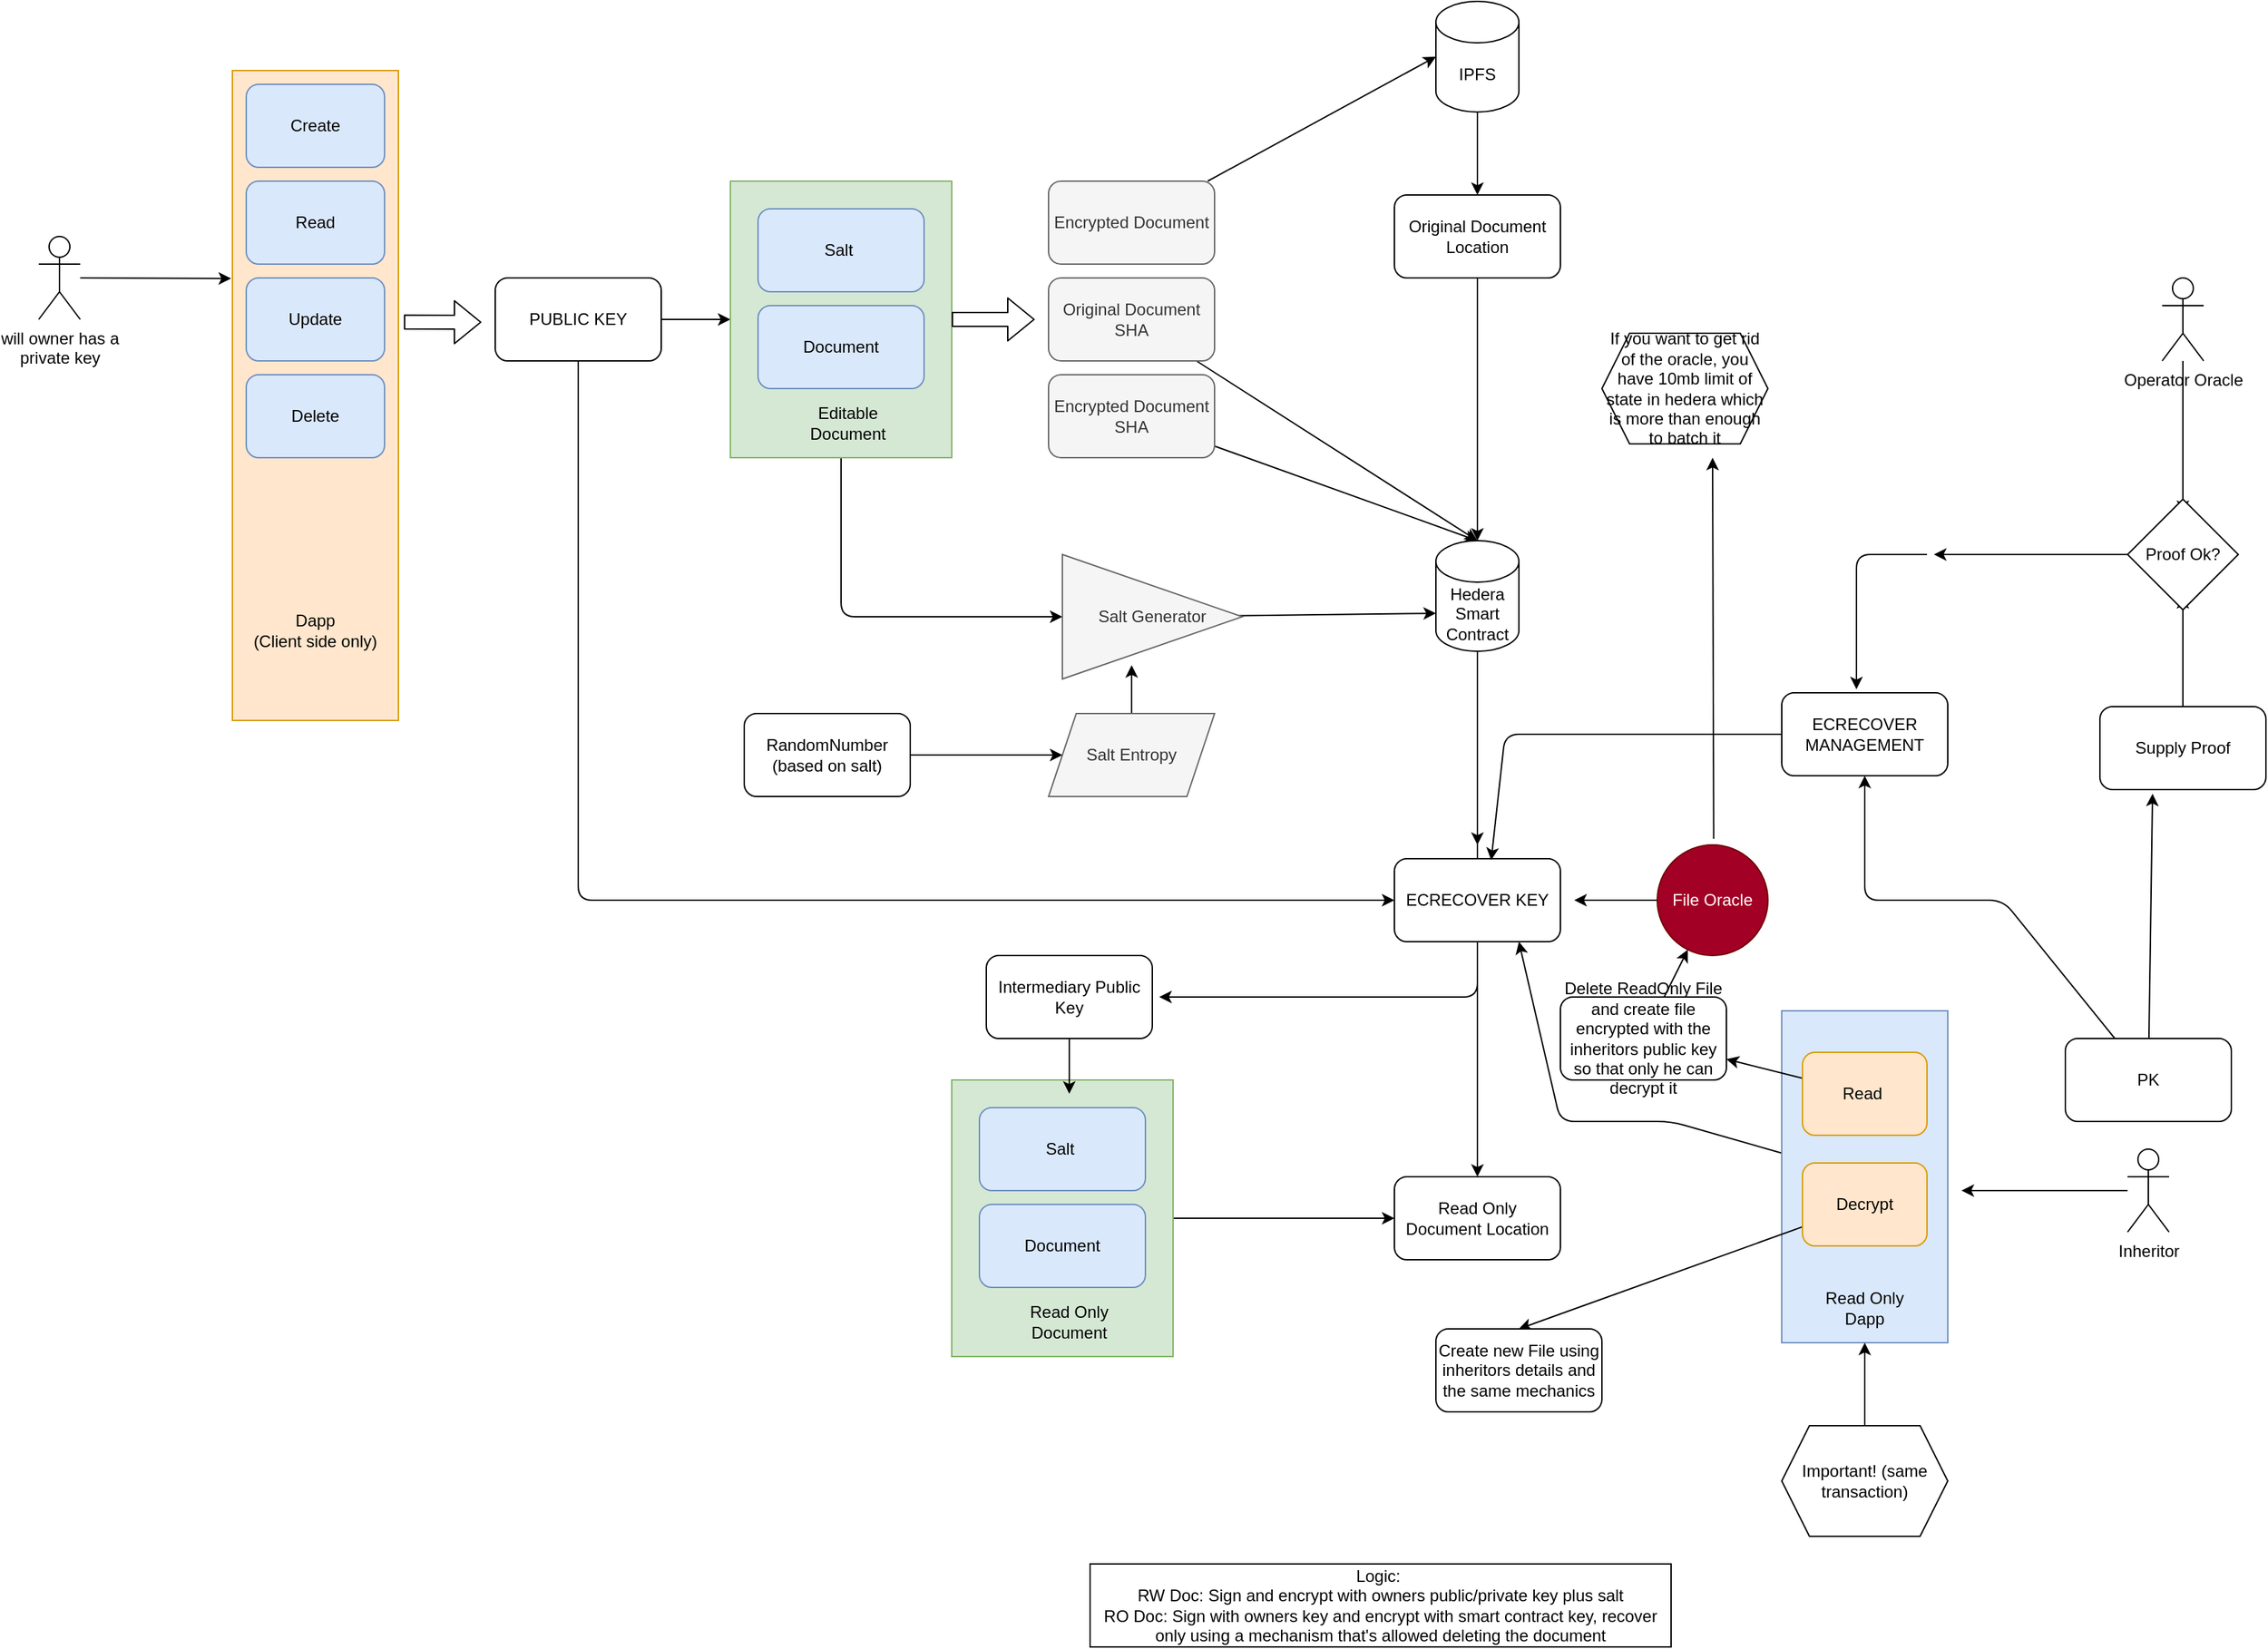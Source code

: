 <mxfile>
    <diagram id="q89DoZVDOIGkV0gUauLu" name="Page-1">
        <mxGraphModel dx="1165" dy="759" grid="1" gridSize="10" guides="1" tooltips="1" connect="1" arrows="1" fold="1" page="1" pageScale="1" pageWidth="827" pageHeight="1169" math="0" shadow="0">
            <root>
                <mxCell id="0"/>
                <mxCell id="1" parent="0"/>
                <mxCell id="10" style="edgeStyle=none;html=1;entryX=-0.008;entryY=0.32;entryDx=0;entryDy=0;entryPerimeter=0;" parent="1" source="2" target="4" edge="1">
                    <mxGeometry relative="1" as="geometry"/>
                </mxCell>
                <mxCell id="2" value="will owner has a &lt;br&gt;private key" style="shape=umlActor;verticalLabelPosition=bottom;verticalAlign=top;html=1;outlineConnect=0;" parent="1" vertex="1">
                    <mxGeometry x="60" y="240" width="30" height="60" as="geometry"/>
                </mxCell>
                <mxCell id="4" value="" style="rounded=0;whiteSpace=wrap;html=1;fillColor=#ffe6cc;strokeColor=#d79b00;" parent="1" vertex="1">
                    <mxGeometry x="200" y="120" width="120" height="470" as="geometry"/>
                </mxCell>
                <mxCell id="5" value="Create" style="rounded=1;whiteSpace=wrap;html=1;fillColor=#dae8fc;strokeColor=#6c8ebf;" parent="1" vertex="1">
                    <mxGeometry x="210" y="130" width="100" height="60" as="geometry"/>
                </mxCell>
                <mxCell id="6" value="Read" style="rounded=1;whiteSpace=wrap;html=1;fillColor=#dae8fc;strokeColor=#6c8ebf;" parent="1" vertex="1">
                    <mxGeometry x="210" y="200" width="100" height="60" as="geometry"/>
                </mxCell>
                <mxCell id="7" value="Update" style="rounded=1;whiteSpace=wrap;html=1;fillColor=#dae8fc;strokeColor=#6c8ebf;" parent="1" vertex="1">
                    <mxGeometry x="210" y="270" width="100" height="60" as="geometry"/>
                </mxCell>
                <mxCell id="8" value="Delete" style="rounded=1;whiteSpace=wrap;html=1;fillColor=#dae8fc;strokeColor=#6c8ebf;" parent="1" vertex="1">
                    <mxGeometry x="210" y="340" width="100" height="60" as="geometry"/>
                </mxCell>
                <mxCell id="9" value="Dapp &lt;br&gt;(Client side only)" style="text;html=1;strokeColor=none;fillColor=none;align=center;verticalAlign=middle;whiteSpace=wrap;rounded=0;" parent="1" vertex="1">
                    <mxGeometry x="210" y="510" width="100" height="30" as="geometry"/>
                </mxCell>
                <mxCell id="25" style="edgeStyle=none;html=1;entryX=0;entryY=0.5;entryDx=0;entryDy=0;" parent="1" source="13" target="19" edge="1">
                    <mxGeometry relative="1" as="geometry"/>
                </mxCell>
                <mxCell id="58" style="edgeStyle=none;html=1;entryX=0;entryY=0.5;entryDx=0;entryDy=0;" parent="1" source="13" target="59" edge="1">
                    <mxGeometry relative="1" as="geometry">
                        <mxPoint x="450" y="720" as="targetPoint"/>
                        <Array as="points">
                            <mxPoint x="450" y="720"/>
                        </Array>
                    </mxGeometry>
                </mxCell>
                <mxCell id="13" value="PUBLIC KEY" style="rounded=1;whiteSpace=wrap;html=1;" parent="1" vertex="1">
                    <mxGeometry x="390" y="270" width="120" height="60" as="geometry"/>
                </mxCell>
                <mxCell id="47" style="edgeStyle=none;html=1;entryX=0;entryY=0.5;entryDx=0;entryDy=0;" parent="1" source="19" target="42" edge="1">
                    <mxGeometry relative="1" as="geometry">
                        <Array as="points">
                            <mxPoint x="640" y="515"/>
                        </Array>
                    </mxGeometry>
                </mxCell>
                <mxCell id="19" value="" style="rounded=0;whiteSpace=wrap;html=1;fillColor=#d5e8d4;strokeColor=#82b366;" parent="1" vertex="1">
                    <mxGeometry x="560" y="200" width="160" height="200" as="geometry"/>
                </mxCell>
                <mxCell id="22" value="Salt&amp;nbsp;" style="rounded=1;whiteSpace=wrap;html=1;fillColor=#dae8fc;strokeColor=#6c8ebf;" parent="1" vertex="1">
                    <mxGeometry x="580" y="220" width="120" height="60" as="geometry"/>
                </mxCell>
                <mxCell id="23" value="Document" style="rounded=1;whiteSpace=wrap;html=1;fillColor=#dae8fc;strokeColor=#6c8ebf;" parent="1" vertex="1">
                    <mxGeometry x="580" y="290" width="120" height="60" as="geometry"/>
                </mxCell>
                <mxCell id="24" value="Editable Document" style="text;html=1;strokeColor=none;fillColor=none;align=center;verticalAlign=middle;whiteSpace=wrap;rounded=0;" parent="1" vertex="1">
                    <mxGeometry x="600" y="360" width="90" height="30" as="geometry"/>
                </mxCell>
                <mxCell id="35" style="edgeStyle=none;html=1;entryX=0;entryY=0.5;entryDx=0;entryDy=0;entryPerimeter=0;" parent="1" source="27" target="34" edge="1">
                    <mxGeometry relative="1" as="geometry"/>
                </mxCell>
                <mxCell id="27" value="Encrypted Document" style="rounded=1;whiteSpace=wrap;html=1;fillColor=#f5f5f5;fontColor=#333333;strokeColor=#666666;" parent="1" vertex="1">
                    <mxGeometry x="790" y="200" width="120" height="60" as="geometry"/>
                </mxCell>
                <mxCell id="40" style="edgeStyle=none;html=1;entryX=0.5;entryY=0;entryDx=0;entryDy=0;entryPerimeter=0;" parent="1" source="28" target="38" edge="1">
                    <mxGeometry relative="1" as="geometry"/>
                </mxCell>
                <mxCell id="28" value="Original Document SHA" style="rounded=1;whiteSpace=wrap;html=1;fillColor=#f5f5f5;fontColor=#333333;strokeColor=#666666;" parent="1" vertex="1">
                    <mxGeometry x="790" y="270" width="120" height="60" as="geometry"/>
                </mxCell>
                <mxCell id="41" style="edgeStyle=none;html=1;entryX=0.5;entryY=0;entryDx=0;entryDy=0;entryPerimeter=0;" parent="1" source="29" target="38" edge="1">
                    <mxGeometry relative="1" as="geometry"/>
                </mxCell>
                <mxCell id="29" value="Encrypted Document SHA" style="rounded=1;whiteSpace=wrap;html=1;fillColor=#f5f5f5;fontColor=#333333;strokeColor=#666666;" parent="1" vertex="1">
                    <mxGeometry x="790" y="340" width="120" height="60" as="geometry"/>
                </mxCell>
                <mxCell id="37" style="edgeStyle=none;html=1;entryX=0.5;entryY=0;entryDx=0;entryDy=0;" parent="1" source="34" target="36" edge="1">
                    <mxGeometry relative="1" as="geometry"/>
                </mxCell>
                <mxCell id="34" value="IPFS" style="shape=cylinder3;whiteSpace=wrap;html=1;boundedLbl=1;backgroundOutline=1;size=15;" parent="1" vertex="1">
                    <mxGeometry x="1070" y="70" width="60" height="80" as="geometry"/>
                </mxCell>
                <mxCell id="39" style="edgeStyle=none;html=1;entryX=0.5;entryY=0;entryDx=0;entryDy=0;entryPerimeter=0;" parent="1" source="36" target="38" edge="1">
                    <mxGeometry relative="1" as="geometry"/>
                </mxCell>
                <mxCell id="36" value="Original Document Location" style="rounded=1;whiteSpace=wrap;html=1;" parent="1" vertex="1">
                    <mxGeometry x="1040" y="210" width="120" height="60" as="geometry"/>
                </mxCell>
                <mxCell id="60" style="edgeStyle=none;html=1;" parent="1" source="38" edge="1">
                    <mxGeometry relative="1" as="geometry">
                        <mxPoint x="1100" y="680" as="targetPoint"/>
                    </mxGeometry>
                </mxCell>
                <mxCell id="71" style="edgeStyle=none;html=1;" parent="1" source="38" target="64" edge="1">
                    <mxGeometry relative="1" as="geometry"/>
                </mxCell>
                <mxCell id="38" value="Hedera Smart Contract" style="shape=cylinder3;whiteSpace=wrap;html=1;boundedLbl=1;backgroundOutline=1;size=15;" parent="1" vertex="1">
                    <mxGeometry x="1070" y="460" width="60" height="80" as="geometry"/>
                </mxCell>
                <mxCell id="43" style="edgeStyle=none;html=1;entryX=0;entryY=0;entryDx=0;entryDy=52.5;entryPerimeter=0;" parent="1" source="42" target="38" edge="1">
                    <mxGeometry relative="1" as="geometry"/>
                </mxCell>
                <mxCell id="42" value="Salt Generator" style="triangle;whiteSpace=wrap;html=1;fillColor=#f5f5f5;fontColor=#333333;strokeColor=#666666;" parent="1" vertex="1">
                    <mxGeometry x="800" y="470" width="130" height="90" as="geometry"/>
                </mxCell>
                <mxCell id="46" value="" style="shape=flexArrow;endArrow=classic;html=1;exitX=1;exitY=0.5;exitDx=0;exitDy=0;" parent="1" source="19" edge="1">
                    <mxGeometry width="50" height="50" relative="1" as="geometry">
                        <mxPoint x="710" y="610" as="sourcePoint"/>
                        <mxPoint x="780" y="300" as="targetPoint"/>
                    </mxGeometry>
                </mxCell>
                <mxCell id="49" style="edgeStyle=none;html=1;entryX=0.385;entryY=0.889;entryDx=0;entryDy=0;entryPerimeter=0;" parent="1" source="48" target="42" edge="1">
                    <mxGeometry relative="1" as="geometry"/>
                </mxCell>
                <mxCell id="48" value="Salt Entropy" style="shape=parallelogram;perimeter=parallelogramPerimeter;whiteSpace=wrap;html=1;fixedSize=1;fillColor=#f5f5f5;fontColor=#333333;strokeColor=#666666;" parent="1" vertex="1">
                    <mxGeometry x="790" y="585" width="120" height="60" as="geometry"/>
                </mxCell>
                <mxCell id="66" style="edgeStyle=none;html=1;entryX=0;entryY=0.5;entryDx=0;entryDy=0;" parent="1" source="53" target="64" edge="1">
                    <mxGeometry relative="1" as="geometry"/>
                </mxCell>
                <mxCell id="53" value="" style="rounded=0;whiteSpace=wrap;html=1;fillColor=#d5e8d4;strokeColor=#82b366;" parent="1" vertex="1">
                    <mxGeometry x="720" y="850" width="160" height="200" as="geometry"/>
                </mxCell>
                <mxCell id="54" value="Salt&amp;nbsp;" style="rounded=1;whiteSpace=wrap;html=1;fillColor=#dae8fc;strokeColor=#6c8ebf;" parent="1" vertex="1">
                    <mxGeometry x="740" y="870" width="120" height="60" as="geometry"/>
                </mxCell>
                <mxCell id="55" value="Document" style="rounded=1;whiteSpace=wrap;html=1;fillColor=#dae8fc;strokeColor=#6c8ebf;" parent="1" vertex="1">
                    <mxGeometry x="740" y="940" width="120" height="60" as="geometry"/>
                </mxCell>
                <mxCell id="56" value="Read Only Document" style="text;html=1;strokeColor=none;fillColor=none;align=center;verticalAlign=middle;whiteSpace=wrap;rounded=0;" parent="1" vertex="1">
                    <mxGeometry x="760" y="1010" width="90" height="30" as="geometry"/>
                </mxCell>
                <mxCell id="57" value="" style="shape=flexArrow;endArrow=classic;html=1;exitX=1.033;exitY=0.387;exitDx=0;exitDy=0;exitPerimeter=0;" parent="1" source="4" edge="1">
                    <mxGeometry width="50" height="50" relative="1" as="geometry">
                        <mxPoint x="610" y="640" as="sourcePoint"/>
                        <mxPoint x="380" y="302" as="targetPoint"/>
                    </mxGeometry>
                </mxCell>
                <mxCell id="62" style="edgeStyle=none;html=1;" parent="1" source="59" edge="1">
                    <mxGeometry relative="1" as="geometry">
                        <mxPoint x="870" y="790" as="targetPoint"/>
                        <Array as="points">
                            <mxPoint x="1100" y="790"/>
                        </Array>
                    </mxGeometry>
                </mxCell>
                <mxCell id="59" value="ECRECOVER KEY" style="rounded=1;whiteSpace=wrap;html=1;" parent="1" vertex="1">
                    <mxGeometry x="1040" y="690" width="120" height="60" as="geometry"/>
                </mxCell>
                <mxCell id="63" style="edgeStyle=none;html=1;entryX=0.531;entryY=0.05;entryDx=0;entryDy=0;entryPerimeter=0;" parent="1" source="61" target="53" edge="1">
                    <mxGeometry relative="1" as="geometry"/>
                </mxCell>
                <mxCell id="61" value="Intermediary Public Key" style="rounded=1;whiteSpace=wrap;html=1;" parent="1" vertex="1">
                    <mxGeometry x="745" y="760" width="120" height="60" as="geometry"/>
                </mxCell>
                <mxCell id="64" value="Read Only &lt;br&gt;Document Location" style="rounded=1;whiteSpace=wrap;html=1;" parent="1" vertex="1">
                    <mxGeometry x="1040" y="920" width="120" height="60" as="geometry"/>
                </mxCell>
                <mxCell id="70" style="edgeStyle=none;html=1;" parent="1" source="69" edge="1">
                    <mxGeometry relative="1" as="geometry">
                        <mxPoint x="1170" y="720" as="targetPoint"/>
                    </mxGeometry>
                </mxCell>
                <mxCell id="104" style="edgeStyle=none;html=1;exitX=0.51;exitY=-0.055;exitDx=0;exitDy=0;exitPerimeter=0;" parent="1" source="69" edge="1">
                    <mxGeometry relative="1" as="geometry">
                        <mxPoint x="1270" y="400" as="targetPoint"/>
                    </mxGeometry>
                </mxCell>
                <mxCell id="69" value="File Oracle" style="ellipse;whiteSpace=wrap;html=1;aspect=fixed;fillColor=#a20025;fontColor=#ffffff;strokeColor=#6F0000;" parent="1" vertex="1">
                    <mxGeometry x="1230" y="680" width="80" height="80" as="geometry"/>
                </mxCell>
                <mxCell id="78" style="edgeStyle=none;html=1;entryX=0.75;entryY=1;entryDx=0;entryDy=0;" parent="1" source="72" target="59" edge="1">
                    <mxGeometry relative="1" as="geometry">
                        <Array as="points">
                            <mxPoint x="1240" y="880"/>
                            <mxPoint x="1160" y="880"/>
                        </Array>
                    </mxGeometry>
                </mxCell>
                <mxCell id="72" value="" style="rounded=0;whiteSpace=wrap;html=1;fillColor=#dae8fc;strokeColor=#6c8ebf;" parent="1" vertex="1">
                    <mxGeometry x="1320" y="800" width="120" height="240" as="geometry"/>
                </mxCell>
                <mxCell id="73" value="Read Only Dapp" style="text;html=1;strokeColor=none;fillColor=none;align=center;verticalAlign=middle;whiteSpace=wrap;rounded=0;" parent="1" vertex="1">
                    <mxGeometry x="1350" y="1000" width="60" height="30" as="geometry"/>
                </mxCell>
                <mxCell id="96" style="edgeStyle=none;html=1;" parent="1" source="74" target="95" edge="1">
                    <mxGeometry relative="1" as="geometry"/>
                </mxCell>
                <mxCell id="74" value="Read&amp;nbsp;" style="rounded=1;whiteSpace=wrap;html=1;fillColor=#ffe6cc;strokeColor=#d79b00;" parent="1" vertex="1">
                    <mxGeometry x="1335" y="830" width="90" height="60" as="geometry"/>
                </mxCell>
                <mxCell id="99" style="edgeStyle=none;html=1;entryX=0.5;entryY=0;entryDx=0;entryDy=0;" parent="1" source="75" target="98" edge="1">
                    <mxGeometry relative="1" as="geometry"/>
                </mxCell>
                <mxCell id="75" value="Decrypt" style="rounded=1;whiteSpace=wrap;html=1;fillColor=#ffe6cc;strokeColor=#d79b00;" parent="1" vertex="1">
                    <mxGeometry x="1335" y="910" width="90" height="60" as="geometry"/>
                </mxCell>
                <mxCell id="79" style="edgeStyle=none;html=1;" parent="1" source="76" edge="1">
                    <mxGeometry relative="1" as="geometry">
                        <mxPoint x="1450" y="930" as="targetPoint"/>
                    </mxGeometry>
                </mxCell>
                <mxCell id="76" value="Inheritor" style="shape=umlActor;verticalLabelPosition=bottom;verticalAlign=top;html=1;outlineConnect=0;" parent="1" vertex="1">
                    <mxGeometry x="1570" y="900" width="30" height="60" as="geometry"/>
                </mxCell>
                <mxCell id="83" style="edgeStyle=none;html=1;entryX=0.5;entryY=1;entryDx=0;entryDy=0;" parent="1" source="80" target="81" edge="1">
                    <mxGeometry relative="1" as="geometry">
                        <Array as="points">
                            <mxPoint x="1480" y="720"/>
                            <mxPoint x="1380" y="720"/>
                        </Array>
                    </mxGeometry>
                </mxCell>
                <mxCell id="89" style="edgeStyle=none;html=1;entryX=0.317;entryY=1.05;entryDx=0;entryDy=0;entryPerimeter=0;" parent="1" source="80" target="88" edge="1">
                    <mxGeometry relative="1" as="geometry"/>
                </mxCell>
                <mxCell id="80" value="PK" style="rounded=1;whiteSpace=wrap;html=1;" parent="1" vertex="1">
                    <mxGeometry x="1525" y="820" width="120" height="60" as="geometry"/>
                </mxCell>
                <mxCell id="82" style="edgeStyle=none;html=1;entryX=0.583;entryY=0.017;entryDx=0;entryDy=0;entryPerimeter=0;" parent="1" source="81" target="59" edge="1">
                    <mxGeometry relative="1" as="geometry">
                        <Array as="points">
                            <mxPoint x="1120" y="600"/>
                        </Array>
                    </mxGeometry>
                </mxCell>
                <mxCell id="81" value="ECRECOVER MANAGEMENT" style="rounded=1;whiteSpace=wrap;html=1;" parent="1" vertex="1">
                    <mxGeometry x="1320" y="570" width="120" height="60" as="geometry"/>
                </mxCell>
                <mxCell id="86" style="edgeStyle=none;html=1;" parent="1" source="85" edge="1">
                    <mxGeometry relative="1" as="geometry">
                        <mxPoint x="1610" y="440" as="targetPoint"/>
                    </mxGeometry>
                </mxCell>
                <mxCell id="85" value="Operator Oracle" style="shape=umlActor;verticalLabelPosition=bottom;verticalAlign=top;html=1;outlineConnect=0;" parent="1" vertex="1">
                    <mxGeometry x="1595" y="270" width="30" height="60" as="geometry"/>
                </mxCell>
                <mxCell id="90" style="edgeStyle=none;html=1;entryX=0.5;entryY=1;entryDx=0;entryDy=0;" parent="1" source="88" edge="1">
                    <mxGeometry relative="1" as="geometry">
                        <mxPoint x="1610" y="500" as="targetPoint"/>
                    </mxGeometry>
                </mxCell>
                <mxCell id="88" value="Supply Proof" style="rounded=1;whiteSpace=wrap;html=1;" parent="1" vertex="1">
                    <mxGeometry x="1550" y="580" width="120" height="60" as="geometry"/>
                </mxCell>
                <mxCell id="93" style="edgeStyle=none;html=1;" parent="1" source="91" edge="1">
                    <mxGeometry relative="1" as="geometry">
                        <mxPoint x="1430" y="470" as="targetPoint"/>
                    </mxGeometry>
                </mxCell>
                <mxCell id="91" value="Proof Ok?" style="rhombus;whiteSpace=wrap;html=1;" parent="1" vertex="1">
                    <mxGeometry x="1570" y="430" width="80" height="80" as="geometry"/>
                </mxCell>
                <mxCell id="94" style="edgeStyle=none;html=1;entryX=0.45;entryY=-0.042;entryDx=0;entryDy=0;entryPerimeter=0;" parent="1" target="81" edge="1">
                    <mxGeometry relative="1" as="geometry">
                        <Array as="points">
                            <mxPoint x="1374" y="470"/>
                        </Array>
                        <mxPoint x="1425" y="470" as="sourcePoint"/>
                    </mxGeometry>
                </mxCell>
                <mxCell id="97" style="edgeStyle=none;html=1;" parent="1" source="95" target="69" edge="1">
                    <mxGeometry relative="1" as="geometry"/>
                </mxCell>
                <mxCell id="95" value="Delete ReadOnly File&lt;br&gt;and create file encrypted with the inheritors public key so that only he can decrypt it" style="rounded=1;whiteSpace=wrap;html=1;" parent="1" vertex="1">
                    <mxGeometry x="1160" y="790" width="120" height="60" as="geometry"/>
                </mxCell>
                <mxCell id="98" value="Create new File using inheritors details and the same mechanics" style="rounded=1;whiteSpace=wrap;html=1;" parent="1" vertex="1">
                    <mxGeometry x="1070" y="1030" width="120" height="60" as="geometry"/>
                </mxCell>
                <mxCell id="101" style="edgeStyle=none;html=1;entryX=0.5;entryY=1;entryDx=0;entryDy=0;" parent="1" source="100" target="72" edge="1">
                    <mxGeometry relative="1" as="geometry"/>
                </mxCell>
                <mxCell id="100" value="Important! (same transaction)" style="shape=hexagon;perimeter=hexagonPerimeter2;whiteSpace=wrap;html=1;fixedSize=1;" parent="1" vertex="1">
                    <mxGeometry x="1320" y="1100" width="120" height="80" as="geometry"/>
                </mxCell>
                <mxCell id="102" value="Logic:&amp;nbsp;&lt;br&gt;RW Doc: Sign and encrypt with owners public/private key plus salt&lt;br&gt;RO Doc: Sign with owners key and encrypt with smart contract key, recover only using a mechanism that's allowed deleting the document" style="rounded=0;whiteSpace=wrap;html=1;" parent="1" vertex="1">
                    <mxGeometry x="820" y="1200" width="420" height="60" as="geometry"/>
                </mxCell>
                <mxCell id="103" value="If you want to get rid of the oracle, you have 10mb limit of state in hedera which is more than enough to batch it" style="shape=hexagon;perimeter=hexagonPerimeter2;whiteSpace=wrap;html=1;fixedSize=1;" parent="1" vertex="1">
                    <mxGeometry x="1190" y="310" width="120" height="80" as="geometry"/>
                </mxCell>
                <mxCell id="106" style="edgeStyle=none;html=1;" edge="1" parent="1" source="105" target="48">
                    <mxGeometry relative="1" as="geometry"/>
                </mxCell>
                <mxCell id="105" value="RandomNumber&lt;br&gt;(based on salt)" style="rounded=1;whiteSpace=wrap;html=1;" vertex="1" parent="1">
                    <mxGeometry x="570" y="585" width="120" height="60" as="geometry"/>
                </mxCell>
            </root>
        </mxGraphModel>
    </diagram>
</mxfile>